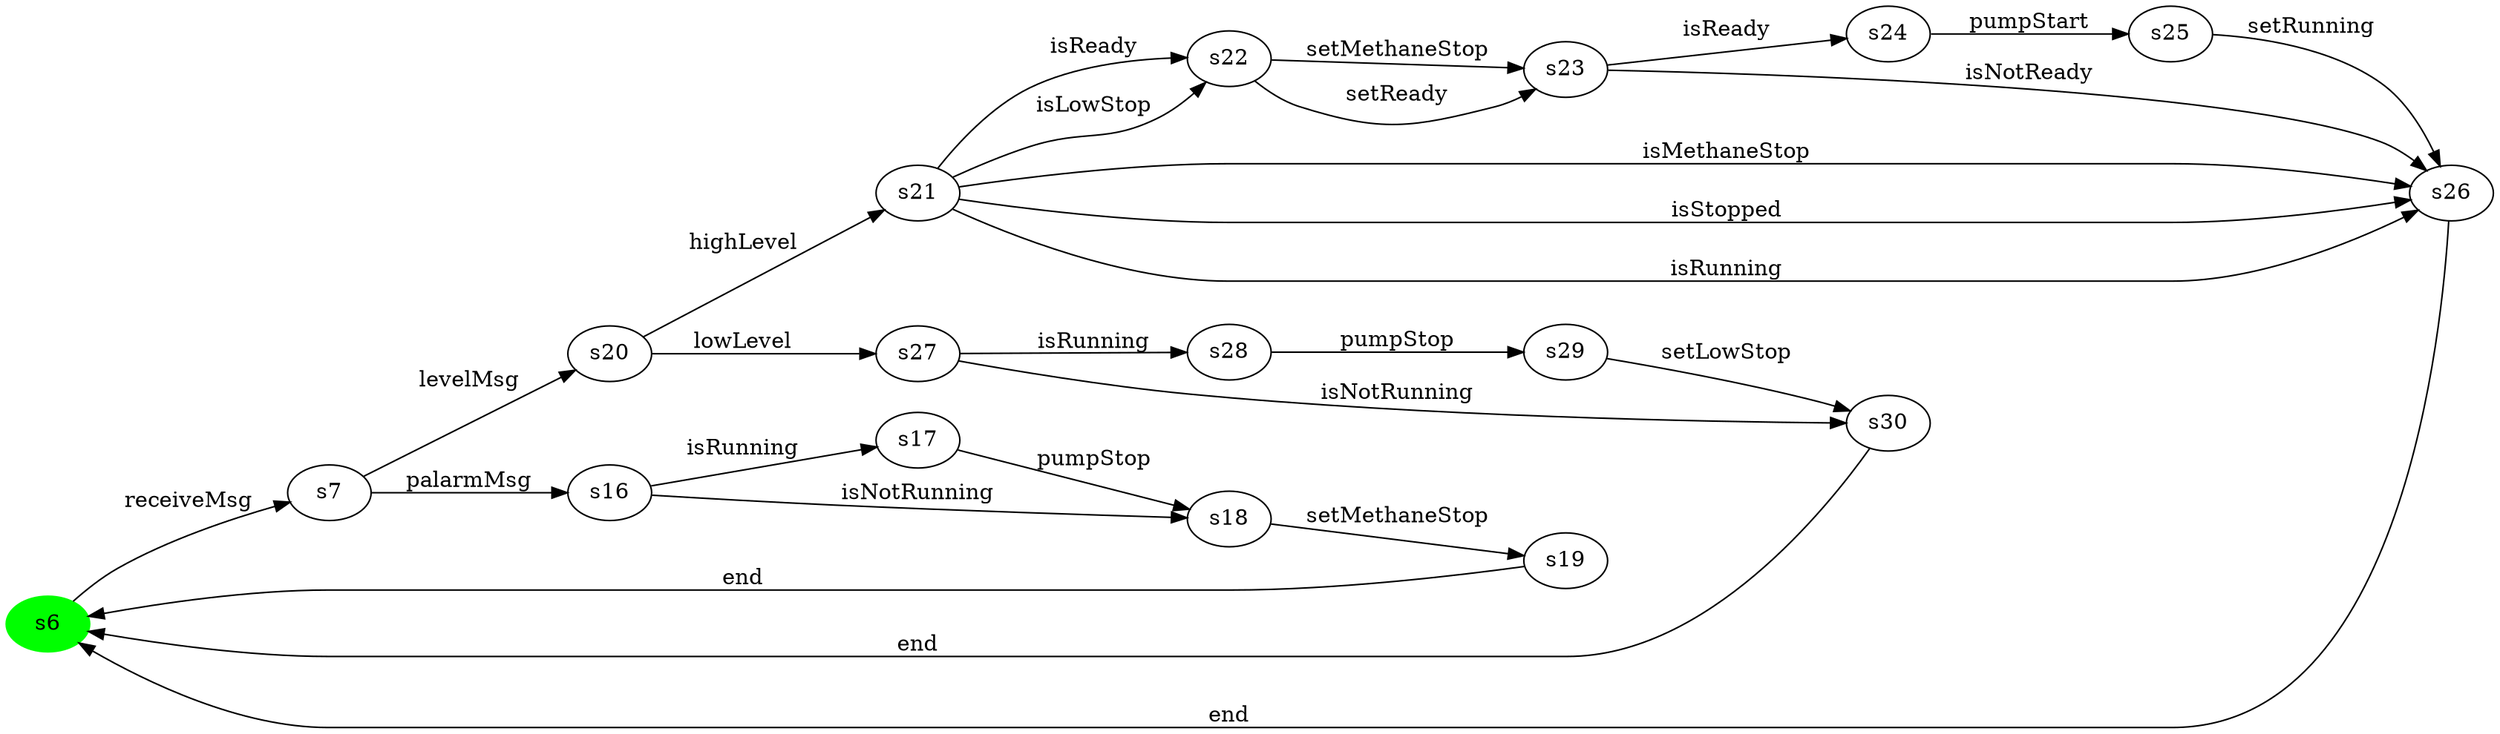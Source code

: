 digraph G {
rankdir=LR;
state0[ label = "s6", style=filled, color=green ];
state0 -> state1 [ label=" receiveMsg " ];
state1 [ label = "s7" ];
state1 -> state2 [ label=" palarmMsg " ];
state1 -> state3 [ label=" levelMsg " ];
state3 [ label = "s20" ];
state3 -> state4 [ label=" lowLevel " ];
state3 -> state5 [ label=" highLevel " ];
state6 [ label = "s30" ];
state6 -> state0 [ label=" end " ];
state7 [ label = "s22" ];
state7 -> state8 [ label=" setReady " ];
state7 -> state8 [ label=" setMethaneStop " ];
state5 [ label = "s21" ];
state5 -> state9 [ label=" isMethaneStop " ];
state5 -> state9 [ label=" isStopped " ];
state5 -> state9 [ label=" isRunning " ];
state5 -> state7 [ label=" isReady " ];
state5 -> state7 [ label=" isLowStop " ];
state10 [ label = "s24" ];
state10 -> state11 [ label=" pumpStart " ];
state8 [ label = "s23" ];
state8 -> state9 [ label=" isNotReady " ];
state8 -> state10 [ label=" isReady " ];
state9 [ label = "s26" ];
state9 -> state0 [ label=" end " ];
state11 [ label = "s25" ];
state11 -> state9 [ label=" setRunning " ];
state12 [ label = "s17" ];
state12 -> state13 [ label=" pumpStop " ];
state14 [ label = "s28" ];
state14 -> state15 [ label=" pumpStop " ];
state2 [ label = "s16" ];
state2 -> state13 [ label=" isNotRunning " ];
state2 -> state12 [ label=" isRunning " ];
state4 [ label = "s27" ];
state4 -> state14 [ label=" isRunning " ];
state4 -> state6 [ label=" isNotRunning " ];
state16 [ label = "s19" ];
state16 -> state0 [ label=" end " ];
state13 [ label = "s18" ];
state13 -> state16 [ label=" setMethaneStop " ];
state15 [ label = "s29" ];
state15 -> state6 [ label=" setLowStop " ];
}
